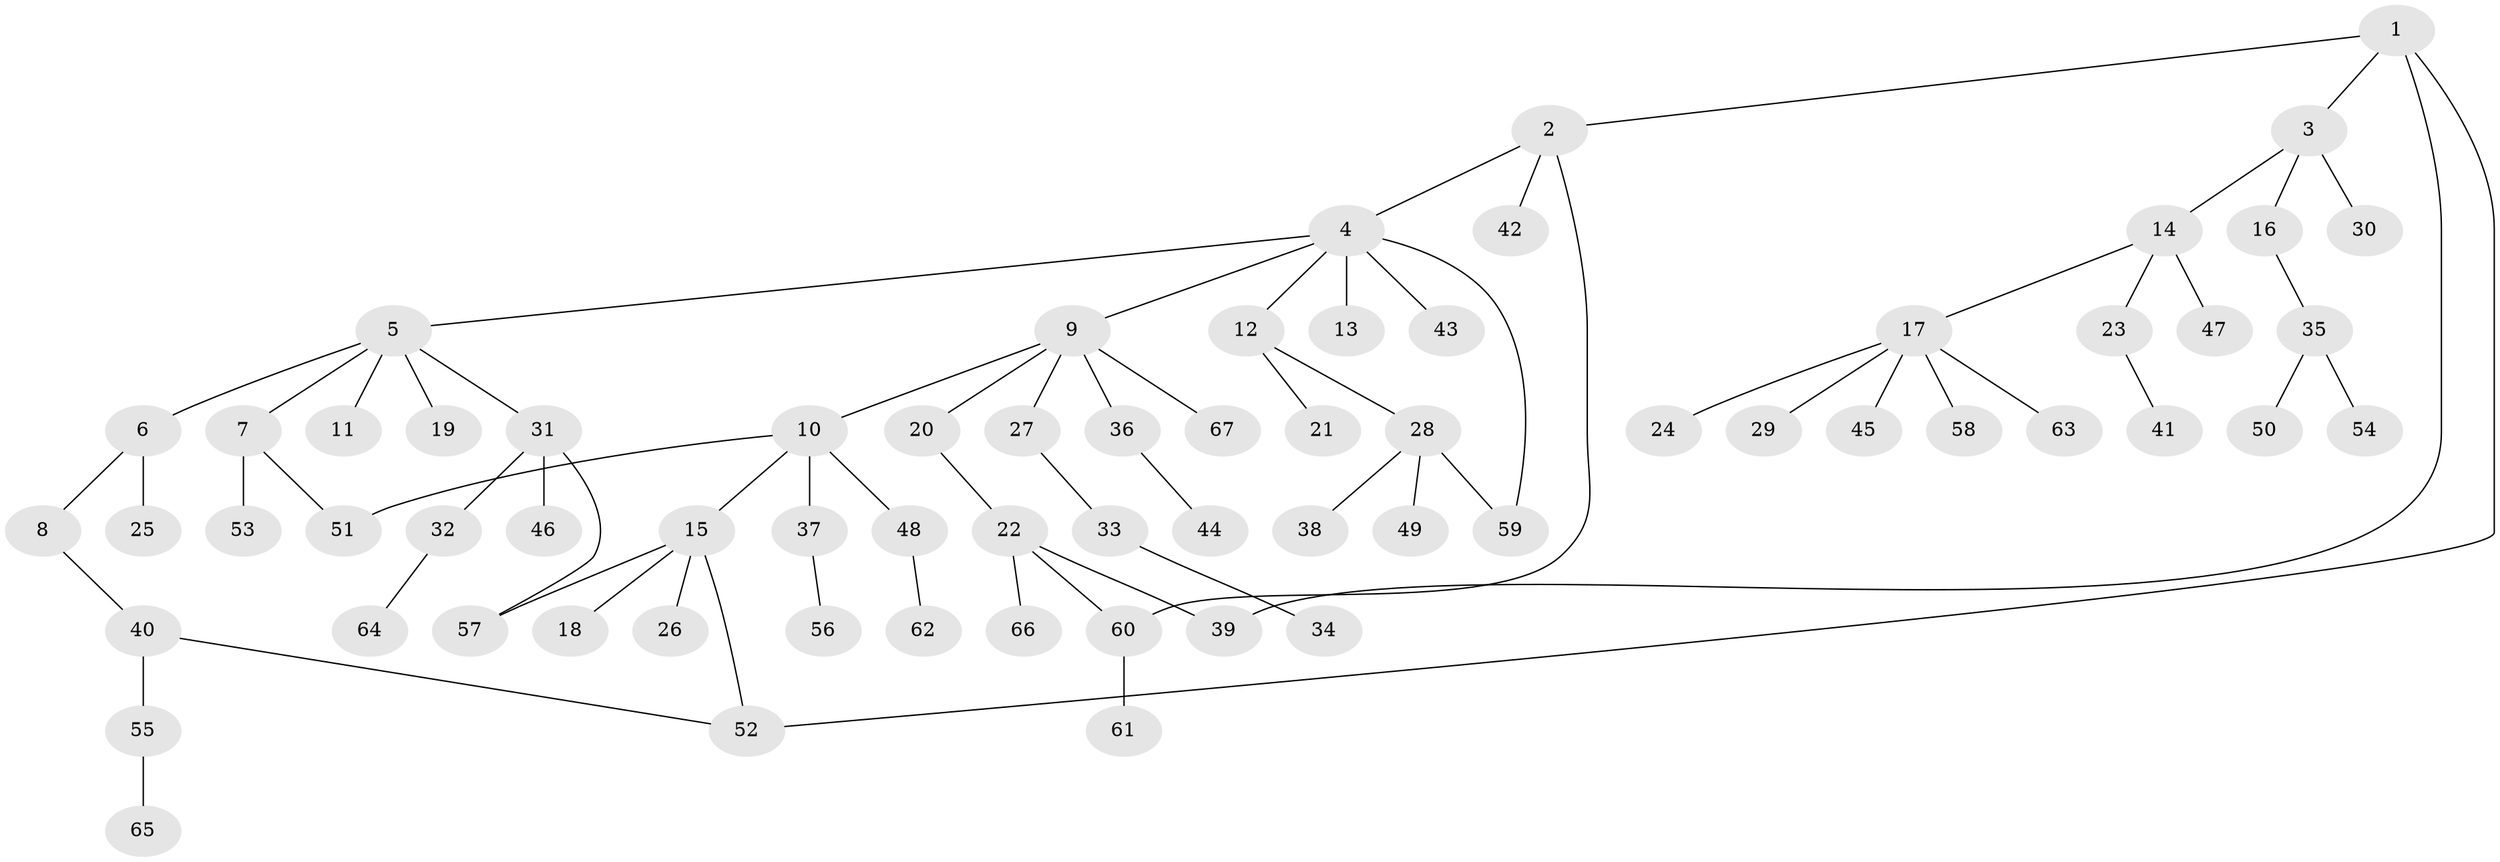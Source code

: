 // Generated by graph-tools (version 1.1) at 2025/13/03/09/25 04:13:33]
// undirected, 67 vertices, 73 edges
graph export_dot {
graph [start="1"]
  node [color=gray90,style=filled];
  1;
  2;
  3;
  4;
  5;
  6;
  7;
  8;
  9;
  10;
  11;
  12;
  13;
  14;
  15;
  16;
  17;
  18;
  19;
  20;
  21;
  22;
  23;
  24;
  25;
  26;
  27;
  28;
  29;
  30;
  31;
  32;
  33;
  34;
  35;
  36;
  37;
  38;
  39;
  40;
  41;
  42;
  43;
  44;
  45;
  46;
  47;
  48;
  49;
  50;
  51;
  52;
  53;
  54;
  55;
  56;
  57;
  58;
  59;
  60;
  61;
  62;
  63;
  64;
  65;
  66;
  67;
  1 -- 2;
  1 -- 3;
  1 -- 52;
  1 -- 39;
  2 -- 4;
  2 -- 42;
  2 -- 60;
  3 -- 14;
  3 -- 16;
  3 -- 30;
  4 -- 5;
  4 -- 9;
  4 -- 12;
  4 -- 13;
  4 -- 43;
  4 -- 59;
  5 -- 6;
  5 -- 7;
  5 -- 11;
  5 -- 19;
  5 -- 31;
  6 -- 8;
  6 -- 25;
  7 -- 51;
  7 -- 53;
  8 -- 40;
  9 -- 10;
  9 -- 20;
  9 -- 27;
  9 -- 36;
  9 -- 67;
  10 -- 15;
  10 -- 37;
  10 -- 48;
  10 -- 51;
  12 -- 21;
  12 -- 28;
  14 -- 17;
  14 -- 23;
  14 -- 47;
  15 -- 18;
  15 -- 26;
  15 -- 52;
  15 -- 57;
  16 -- 35;
  17 -- 24;
  17 -- 29;
  17 -- 45;
  17 -- 58;
  17 -- 63;
  20 -- 22;
  22 -- 39;
  22 -- 66;
  22 -- 60;
  23 -- 41;
  27 -- 33;
  28 -- 38;
  28 -- 49;
  28 -- 59;
  31 -- 32;
  31 -- 46;
  31 -- 57;
  32 -- 64;
  33 -- 34;
  35 -- 50;
  35 -- 54;
  36 -- 44;
  37 -- 56;
  40 -- 55;
  40 -- 52;
  48 -- 62;
  55 -- 65;
  60 -- 61;
}
